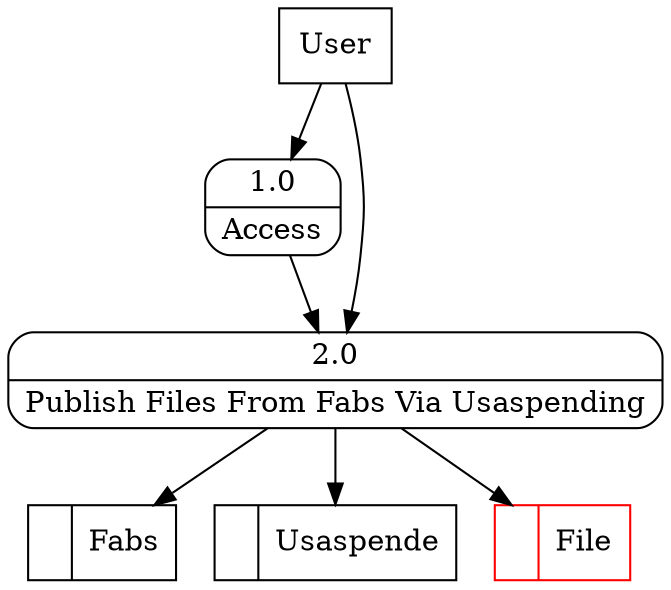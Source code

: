 digraph dfd2{ 
node[shape=record]
200 [label="<f0>  |<f1> Fabs " ];
201 [label="<f0>  |<f1> Usaspende " ];
202 [label="<f0>  |<f1> File " color=red];
203 [label="User" shape=box];
204 [label="{<f0> 1.0|<f1> Access }" shape=Mrecord];
205 [label="{<f0> 2.0|<f1> Publish Files From Fabs Via Usaspending }" shape=Mrecord];
203 -> 204
203 -> 205
204 -> 205
205 -> 202
205 -> 200
205 -> 201
}
